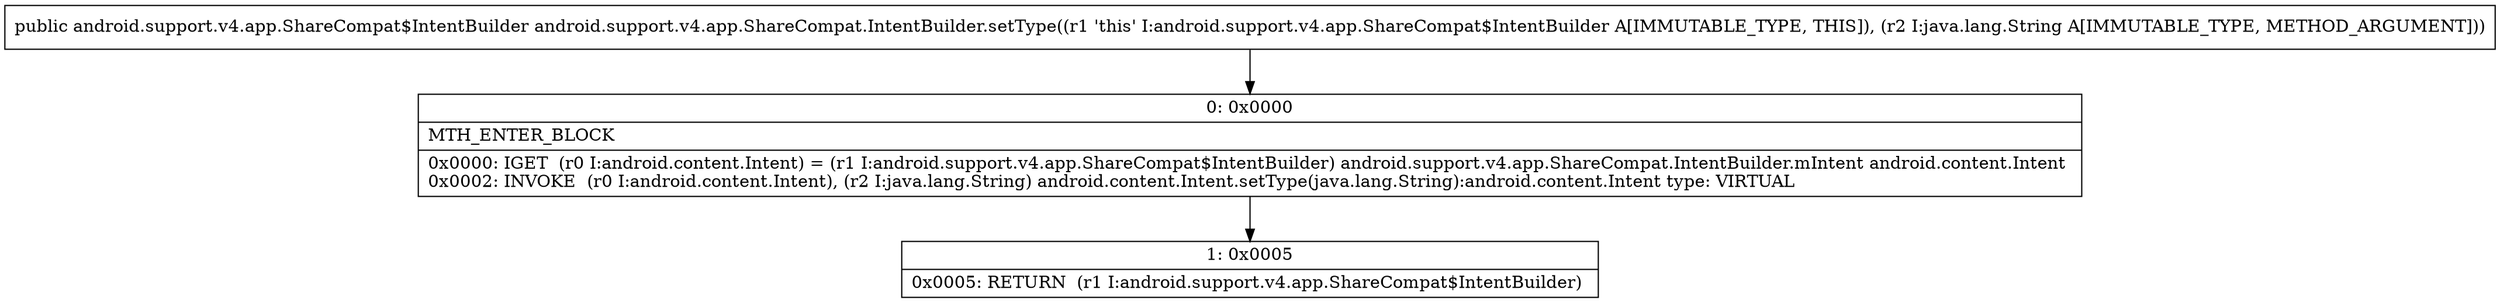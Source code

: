 digraph "CFG forandroid.support.v4.app.ShareCompat.IntentBuilder.setType(Ljava\/lang\/String;)Landroid\/support\/v4\/app\/ShareCompat$IntentBuilder;" {
Node_0 [shape=record,label="{0\:\ 0x0000|MTH_ENTER_BLOCK\l|0x0000: IGET  (r0 I:android.content.Intent) = (r1 I:android.support.v4.app.ShareCompat$IntentBuilder) android.support.v4.app.ShareCompat.IntentBuilder.mIntent android.content.Intent \l0x0002: INVOKE  (r0 I:android.content.Intent), (r2 I:java.lang.String) android.content.Intent.setType(java.lang.String):android.content.Intent type: VIRTUAL \l}"];
Node_1 [shape=record,label="{1\:\ 0x0005|0x0005: RETURN  (r1 I:android.support.v4.app.ShareCompat$IntentBuilder) \l}"];
MethodNode[shape=record,label="{public android.support.v4.app.ShareCompat$IntentBuilder android.support.v4.app.ShareCompat.IntentBuilder.setType((r1 'this' I:android.support.v4.app.ShareCompat$IntentBuilder A[IMMUTABLE_TYPE, THIS]), (r2 I:java.lang.String A[IMMUTABLE_TYPE, METHOD_ARGUMENT])) }"];
MethodNode -> Node_0;
Node_0 -> Node_1;
}

